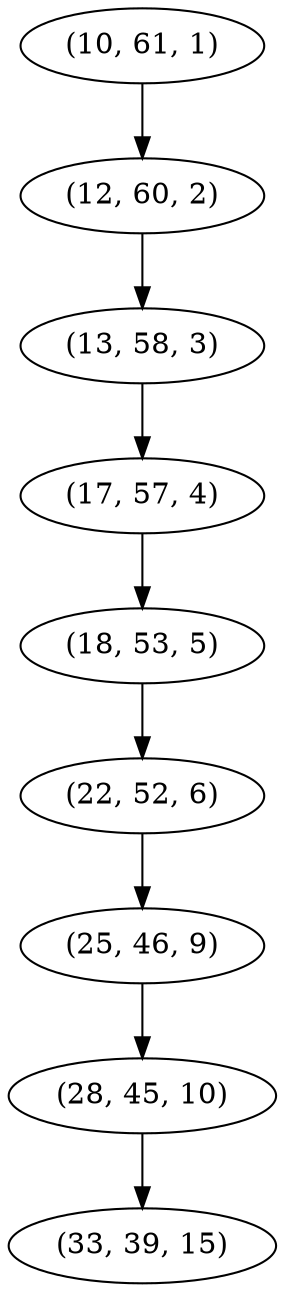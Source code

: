 digraph tree {
    "(10, 61, 1)";
    "(12, 60, 2)";
    "(13, 58, 3)";
    "(17, 57, 4)";
    "(18, 53, 5)";
    "(22, 52, 6)";
    "(25, 46, 9)";
    "(28, 45, 10)";
    "(33, 39, 15)";
    "(10, 61, 1)" -> "(12, 60, 2)";
    "(12, 60, 2)" -> "(13, 58, 3)";
    "(13, 58, 3)" -> "(17, 57, 4)";
    "(17, 57, 4)" -> "(18, 53, 5)";
    "(18, 53, 5)" -> "(22, 52, 6)";
    "(22, 52, 6)" -> "(25, 46, 9)";
    "(25, 46, 9)" -> "(28, 45, 10)";
    "(28, 45, 10)" -> "(33, 39, 15)";
}
